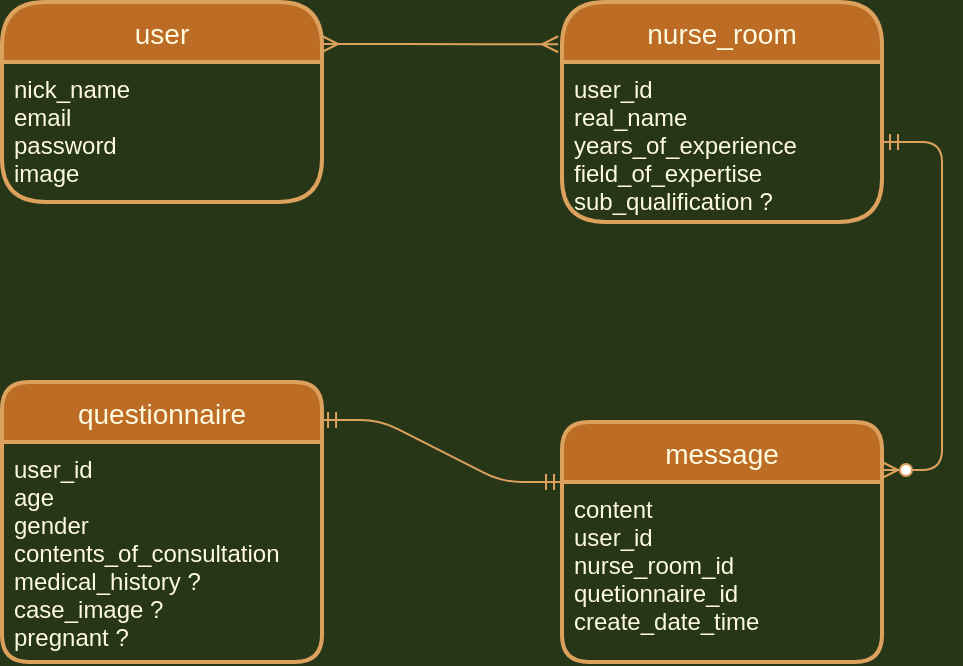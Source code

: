 <mxfile>
    <diagram id="6hGFLwfOUW9BJ-s0fimq" name="Page-1">
        <mxGraphModel dx="412" dy="341" grid="1" gridSize="10" guides="1" tooltips="1" connect="1" arrows="1" fold="1" page="1" pageScale="1" pageWidth="827" pageHeight="1169" background="#283618" math="0" shadow="0">
            <root>
                <mxCell id="0"/>
                <mxCell id="1" parent="0"/>
                <mxCell id="111" value="user" style="swimlane;childLayout=stackLayout;horizontal=1;startSize=30;horizontalStack=0;rounded=1;fontSize=14;fontStyle=0;strokeWidth=2;resizeParent=0;resizeLast=1;shadow=0;dashed=0;align=center;arcSize=24;fillColor=#BC6C25;strokeColor=#DDA15E;fontColor=#FEFAE0;" parent="1" vertex="1">
                    <mxGeometry x="120" y="60" width="160" height="100" as="geometry"/>
                </mxCell>
                <mxCell id="112" value="nick_name&#10;email&#10;password&#10;image" style="align=left;strokeColor=none;fillColor=none;spacingLeft=4;fontSize=12;verticalAlign=top;resizable=0;rotatable=0;part=1;fontColor=#FEFAE0;" parent="111" vertex="1">
                    <mxGeometry y="30" width="160" height="70" as="geometry"/>
                </mxCell>
                <mxCell id="117" value="questionnaire" style="swimlane;childLayout=stackLayout;horizontal=1;startSize=30;horizontalStack=0;rounded=1;fontSize=14;fontStyle=0;strokeWidth=2;resizeParent=0;resizeLast=1;shadow=0;dashed=0;align=center;fillColor=#BC6C25;strokeColor=#DDA15E;fontColor=#FEFAE0;" parent="1" vertex="1">
                    <mxGeometry x="120" y="250" width="160" height="140" as="geometry"/>
                </mxCell>
                <mxCell id="118" value="user_id&#10;age&#10;gender&#10;contents_of_consultation&#10;medical_history ?&#10;case_image ?&#10;pregnant ?" style="align=left;strokeColor=none;fillColor=none;spacingLeft=4;fontSize=12;verticalAlign=top;resizable=0;rotatable=0;part=1;fontColor=#FEFAE0;" parent="117" vertex="1">
                    <mxGeometry y="30" width="160" height="110" as="geometry"/>
                </mxCell>
                <mxCell id="121" value="message" style="swimlane;childLayout=stackLayout;horizontal=1;startSize=30;horizontalStack=0;rounded=1;fontSize=14;fontStyle=0;strokeWidth=2;resizeParent=0;resizeLast=1;shadow=0;dashed=0;align=center;fillColor=#BC6C25;strokeColor=#DDA15E;fontColor=#FEFAE0;" parent="1" vertex="1">
                    <mxGeometry x="400" y="270" width="160" height="120" as="geometry"/>
                </mxCell>
                <mxCell id="122" value="content&#10;user_id&#10;nurse_room_id&#10;quetionnaire_id&#10;create_date_time&#10;" style="align=left;strokeColor=none;fillColor=none;spacingLeft=4;fontSize=12;verticalAlign=top;resizable=0;rotatable=0;part=1;fontColor=#FEFAE0;fontStyle=0" parent="121" vertex="1">
                    <mxGeometry y="30" width="160" height="90" as="geometry"/>
                </mxCell>
                <mxCell id="129" value="" style="edgeStyle=entityRelationEdgeStyle;fontSize=12;html=1;endArrow=ERmandOne;startArrow=ERmandOne;entryX=0.994;entryY=0.136;entryDx=0;entryDy=0;entryPerimeter=0;strokeColor=#DDA15E;fontColor=#FEFAE0;labelBackgroundColor=#283618;exitX=0;exitY=0.25;exitDx=0;exitDy=0;" parent="1" source="121" target="117" edge="1">
                    <mxGeometry width="100" height="100" relative="1" as="geometry">
                        <mxPoint x="110" y="98" as="sourcePoint"/>
                        <mxPoint x="400" y="430" as="targetPoint"/>
                    </mxGeometry>
                </mxCell>
                <mxCell id="133" value="" style="edgeStyle=entityRelationEdgeStyle;fontSize=12;html=1;endArrow=ERzeroToMany;startArrow=ERmandOne;strokeColor=#DDA15E;fontColor=#FEFAE0;labelBackgroundColor=#283618;entryX=1;entryY=0.2;entryDx=0;entryDy=0;entryPerimeter=0;exitX=1;exitY=0.5;exitDx=0;exitDy=0;" parent="1" source="141" target="121" edge="1">
                    <mxGeometry width="100" height="100" relative="1" as="geometry">
                        <mxPoint x="600" y="110" as="sourcePoint"/>
                        <mxPoint x="284" y="260" as="targetPoint"/>
                    </mxGeometry>
                </mxCell>
                <mxCell id="140" value="nurse_room" style="swimlane;childLayout=stackLayout;horizontal=1;startSize=30;horizontalStack=0;rounded=1;fontSize=14;fontStyle=0;strokeWidth=2;resizeParent=0;resizeLast=1;shadow=0;dashed=0;align=center;arcSize=24;fillColor=#BC6C25;strokeColor=#DDA15E;fontColor=#FEFAE0;" parent="1" vertex="1">
                    <mxGeometry x="400" y="60" width="160" height="110" as="geometry"/>
                </mxCell>
                <mxCell id="141" value="user_id&#10;real_name&#10;years_of_experience&#10;field_of_expertise&#10;sub_qualification ?&#10;" style="align=left;strokeColor=none;fillColor=none;spacingLeft=4;fontSize=12;verticalAlign=top;resizable=0;rotatable=0;part=1;fontColor=#FEFAE0;" parent="140" vertex="1">
                    <mxGeometry y="30" width="160" height="80" as="geometry"/>
                </mxCell>
                <mxCell id="142" value="" style="edgeStyle=entityRelationEdgeStyle;fontSize=12;html=1;endArrow=ERmany;startArrow=ERmany;entryX=-0.012;entryY=0.192;entryDx=0;entryDy=0;entryPerimeter=0;strokeColor=#DDA15E;" parent="1" target="140" edge="1">
                    <mxGeometry width="100" height="100" relative="1" as="geometry">
                        <mxPoint x="280" y="81" as="sourcePoint"/>
                        <mxPoint x="490" y="240" as="targetPoint"/>
                    </mxGeometry>
                </mxCell>
            </root>
        </mxGraphModel>
    </diagram>
</mxfile>